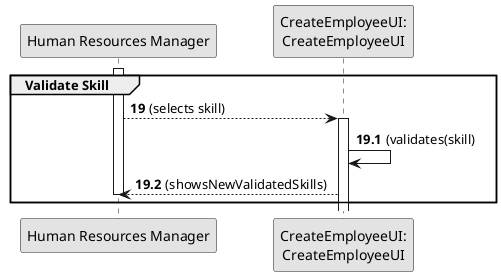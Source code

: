 @startuml
skinparam monochrome true
skinparam packageStyle rectangle
skinparam shadowing false

participant "Human Resources Manager" as HRM
participant "CreateEmployeeUI:\nCreateEmployeeUI" as UI


group Validate Skill
activate HRM

autonumber 19

 HRM --> UI: (selects skill)

autonumber 19.1
activate UI


        UI -> UI: (validates(skill)



    UI --> HRM: (showsNewValidatedSkills)
deactivate HRM
  end

@enduml